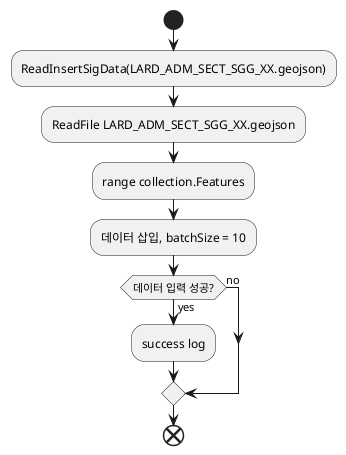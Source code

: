 @startuml
'https://plantuml.com/activity-diagram-beta

start
:ReadInsertSigData(LARD_ADM_SECT_SGG_XX.geojson);
:ReadFile LARD_ADM_SECT_SGG_XX.geojson;
'repeat:range collection.Features;
'repeat while
:range collection.Features;
:데이터 삽입, batchSize = 10;
if (데이터 입력 성공?) then (yes)
    :success log;
  else (no)
  endif
end

@enduml
